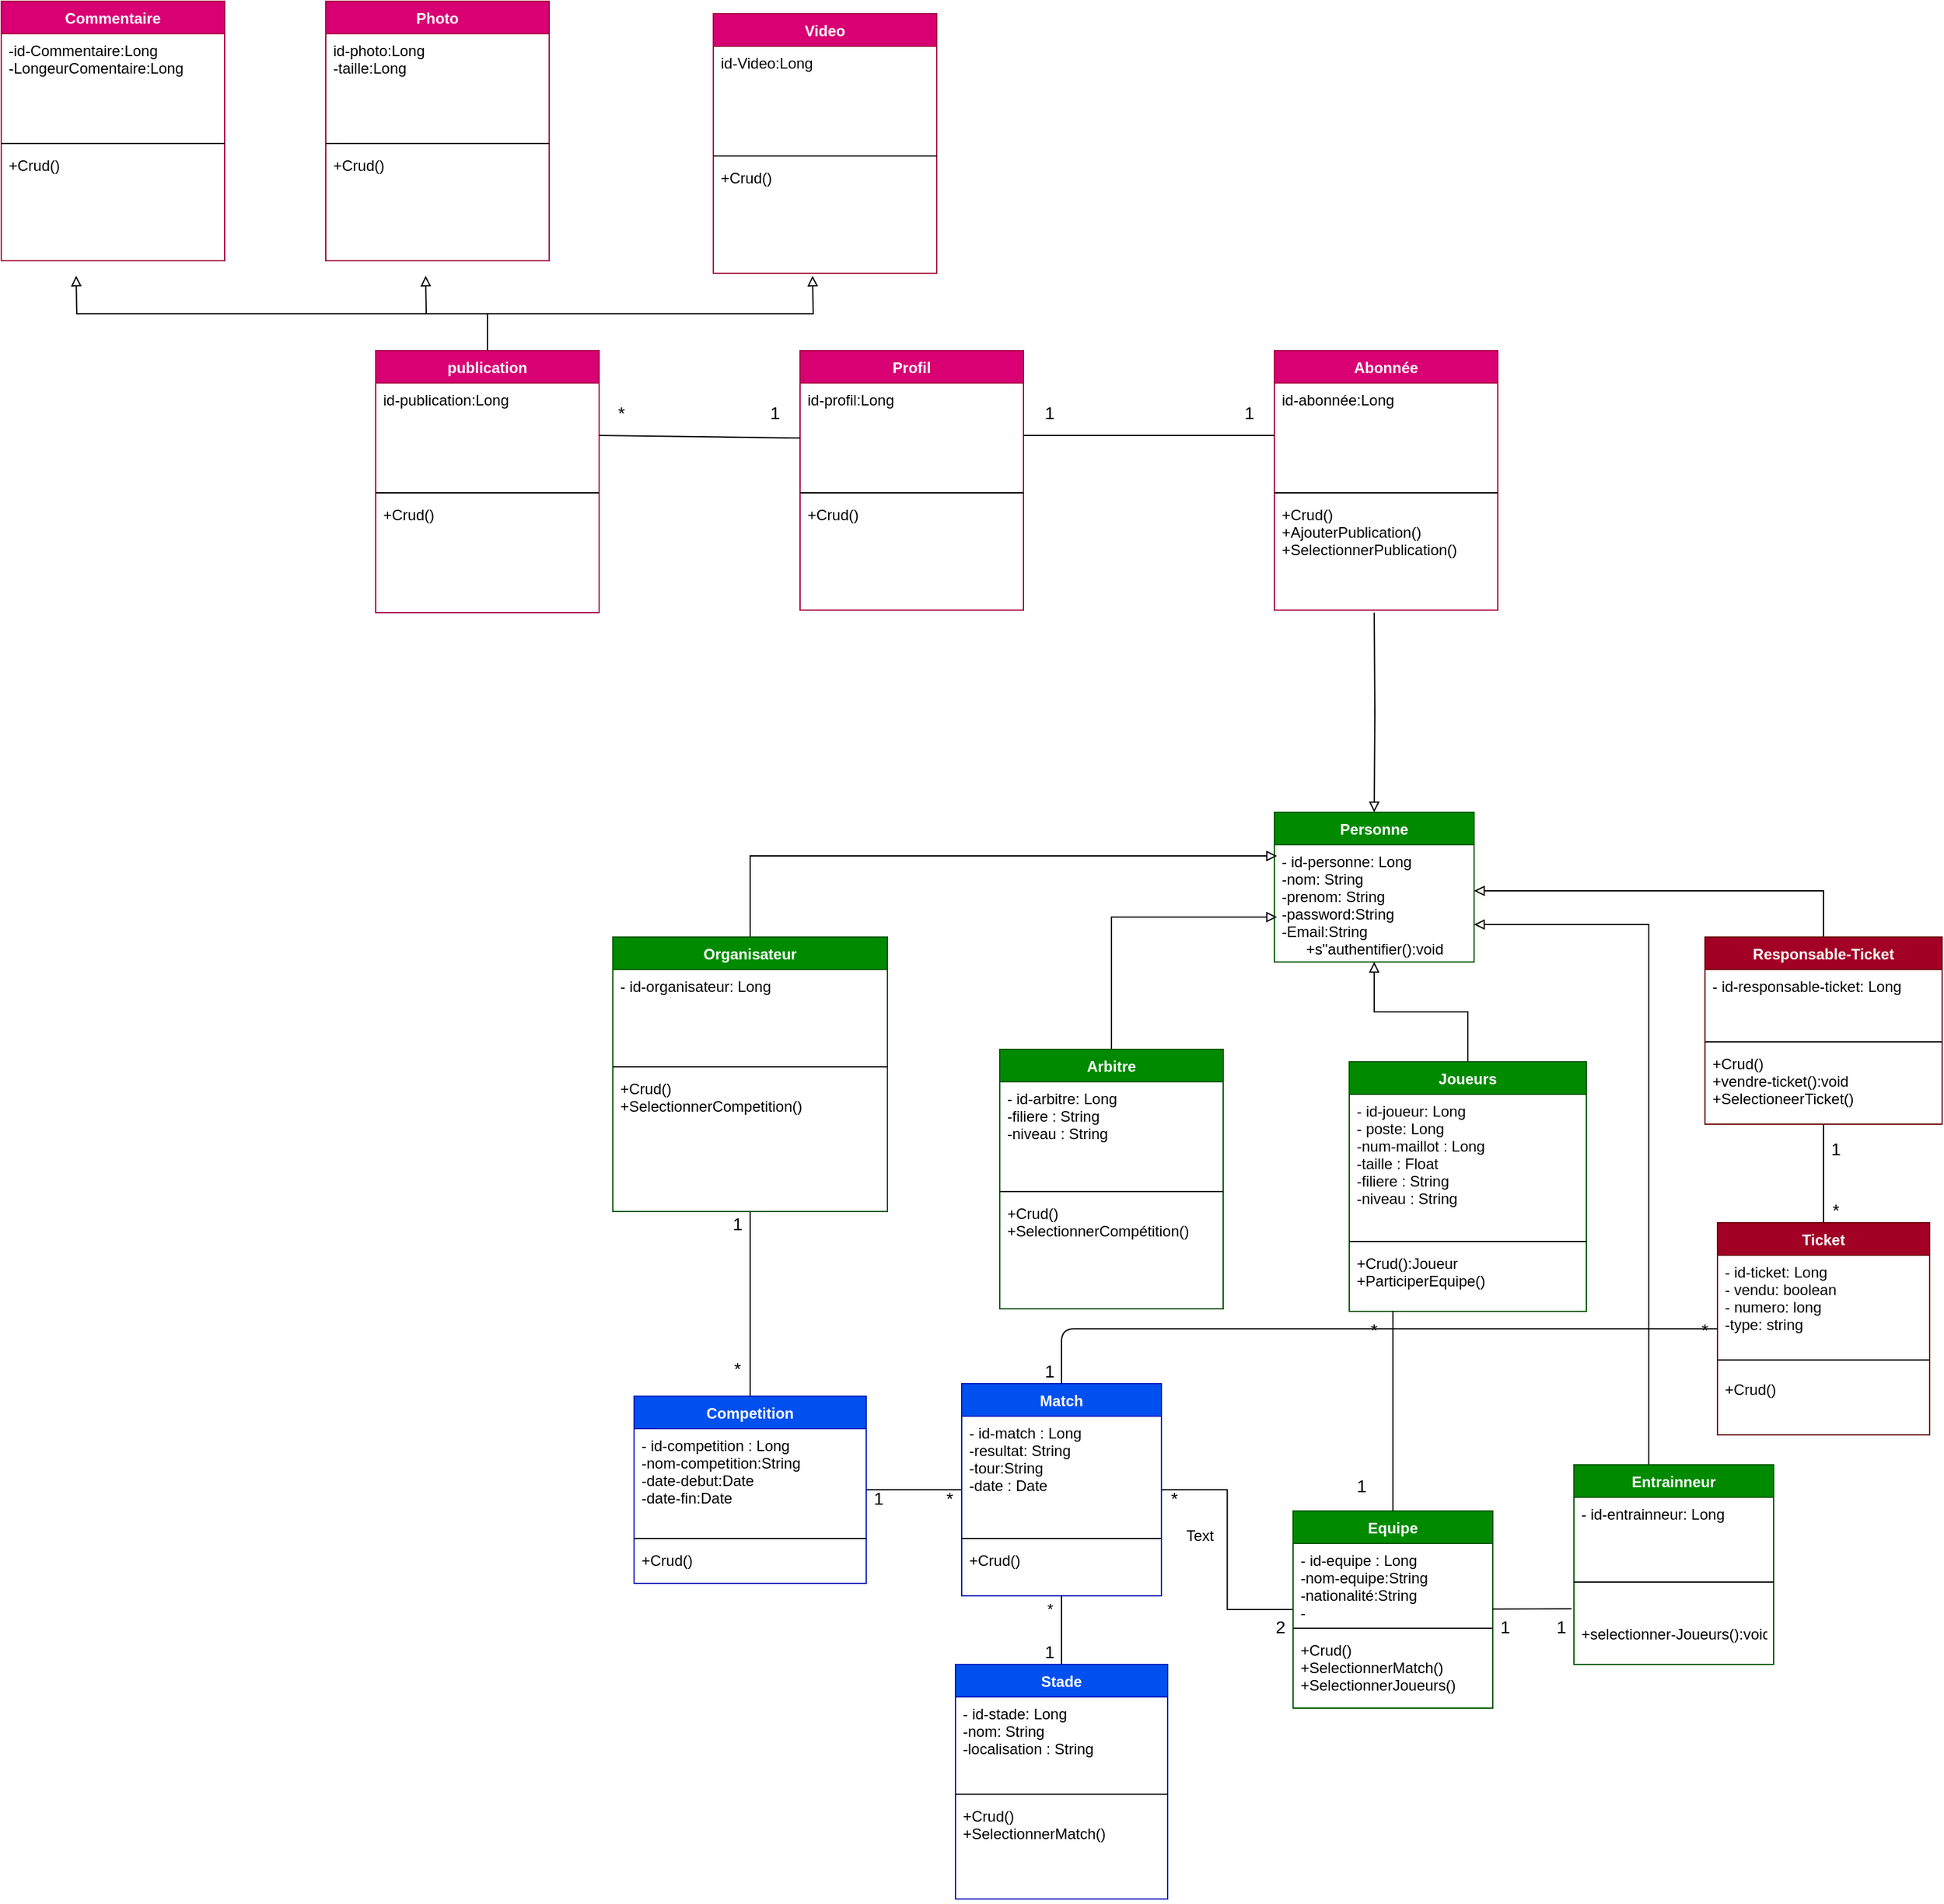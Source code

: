 <mxfile version="14.7.7" type="device" pages="2"><diagram id="0R8oDbsR7RouIfkPIy6a" name="Page-1"><mxGraphModel dx="1708" dy="377" grid="1" gridSize="10" guides="1" tooltips="1" connect="1" arrows="1" fold="1" page="1" pageScale="1" pageWidth="827" pageHeight="1169" math="0" shadow="0"><root><mxCell id="0"/><mxCell id="1" parent="0"/><mxCell id="LgcSJFFWwLuW4FMPAhSL-1" value="Personne" style="swimlane;fontStyle=1;align=center;verticalAlign=top;childLayout=stackLayout;horizontal=1;startSize=26;horizontalStack=0;resizeParent=1;resizeParentMax=0;resizeLast=0;collapsible=1;marginBottom=0;fillColor=#008a00;strokeColor=#005700;fontColor=#ffffff;" parent="1" vertex="1"><mxGeometry x="960" y="650" width="160" height="120" as="geometry"/></mxCell><mxCell id="LgcSJFFWwLuW4FMPAhSL-2" value="- id-personne: Long&#10;-nom: String&#10;-prenom: String&#10;-password:String&#10;-Email:String" style="text;strokeColor=none;fillColor=none;align=left;verticalAlign=top;spacingLeft=4;spacingRight=4;overflow=hidden;rotatable=0;points=[[0,0.5],[1,0.5]];portConstraint=eastwest;" parent="LgcSJFFWwLuW4FMPAhSL-1" vertex="1"><mxGeometry y="26" width="160" height="74" as="geometry"/></mxCell><mxCell id="LgcSJFFWwLuW4FMPAhSL-3" value="+s&quot;authentifier():void" style="text;html=1;align=center;verticalAlign=middle;resizable=0;points=[];autosize=1;" parent="LgcSJFFWwLuW4FMPAhSL-1" vertex="1"><mxGeometry y="100" width="160" height="20" as="geometry"/></mxCell><mxCell id="LgcSJFFWwLuW4FMPAhSL-47" style="edgeStyle=orthogonalEdgeStyle;rounded=0;orthogonalLoop=1;jettySize=auto;html=1;exitX=0.5;exitY=0;exitDx=0;exitDy=0;endArrow=block;endFill=0;" parent="1" source="LgcSJFFWwLuW4FMPAhSL-5" target="LgcSJFFWwLuW4FMPAhSL-1" edge="1"><mxGeometry relative="1" as="geometry"/></mxCell><mxCell id="LgcSJFFWwLuW4FMPAhSL-5" value="Joueurs" style="swimlane;fontStyle=1;align=center;verticalAlign=top;childLayout=stackLayout;horizontal=1;startSize=26;horizontalStack=0;resizeParent=1;resizeParentMax=0;resizeLast=0;collapsible=1;marginBottom=0;fillColor=#008a00;strokeColor=#005700;fontColor=#ffffff;" parent="1" vertex="1"><mxGeometry x="1020" y="850" width="190" height="200" as="geometry"/></mxCell><mxCell id="LgcSJFFWwLuW4FMPAhSL-6" value="- id-joueur: Long&#10;- poste: Long&#10;-num-maillot : Long&#10;-taille : Float&#10;-filiere : String&#10;-niveau : String" style="text;strokeColor=none;fillColor=none;align=left;verticalAlign=top;spacingLeft=4;spacingRight=4;overflow=hidden;rotatable=0;points=[[0,0.5],[1,0.5]];portConstraint=eastwest;" parent="LgcSJFFWwLuW4FMPAhSL-5" vertex="1"><mxGeometry y="26" width="190" height="114" as="geometry"/></mxCell><mxCell id="LgcSJFFWwLuW4FMPAhSL-7" value="" style="line;strokeWidth=1;fillColor=none;align=left;verticalAlign=middle;spacingTop=-1;spacingLeft=3;spacingRight=3;rotatable=0;labelPosition=right;points=[];portConstraint=eastwest;" parent="LgcSJFFWwLuW4FMPAhSL-5" vertex="1"><mxGeometry y="140" width="190" height="8" as="geometry"/></mxCell><mxCell id="LgcSJFFWwLuW4FMPAhSL-8" value="+Crud():Joueur&#10;+ParticiperEquipe()" style="text;strokeColor=none;fillColor=none;align=left;verticalAlign=top;spacingLeft=4;spacingRight=4;overflow=hidden;rotatable=0;points=[[0,0.5],[1,0.5]];portConstraint=eastwest;" parent="LgcSJFFWwLuW4FMPAhSL-5" vertex="1"><mxGeometry y="148" width="190" height="52" as="geometry"/></mxCell><mxCell id="LgcSJFFWwLuW4FMPAhSL-55" style="edgeStyle=orthogonalEdgeStyle;rounded=0;orthogonalLoop=1;jettySize=auto;html=1;endArrow=none;endFill=0;" parent="1" source="LgcSJFFWwLuW4FMPAhSL-9" target="LgcSJFFWwLuW4FMPAhSL-13" edge="1"><mxGeometry relative="1" as="geometry"/></mxCell><mxCell id="LgcSJFFWwLuW4FMPAhSL-9" value="Equipe" style="swimlane;fontStyle=1;align=center;verticalAlign=top;childLayout=stackLayout;horizontal=1;startSize=26;horizontalStack=0;resizeParent=1;resizeParentMax=0;resizeLast=0;collapsible=1;marginBottom=0;fillColor=#008a00;strokeColor=#005700;fontColor=#ffffff;" parent="1" vertex="1"><mxGeometry x="975" y="1210" width="160" height="158" as="geometry"/></mxCell><mxCell id="LgcSJFFWwLuW4FMPAhSL-10" value="- id-equipe : Long&#10;-nom-equipe:String&#10;-nationalité:String&#10;-" style="text;strokeColor=none;fillColor=none;align=left;verticalAlign=top;spacingLeft=4;spacingRight=4;overflow=hidden;rotatable=0;points=[[0,0.5],[1,0.5]];portConstraint=eastwest;" parent="LgcSJFFWwLuW4FMPAhSL-9" vertex="1"><mxGeometry y="26" width="160" height="64" as="geometry"/></mxCell><mxCell id="LgcSJFFWwLuW4FMPAhSL-11" value="" style="line;strokeWidth=1;fillColor=none;align=left;verticalAlign=middle;spacingTop=-1;spacingLeft=3;spacingRight=3;rotatable=0;labelPosition=right;points=[];portConstraint=eastwest;" parent="LgcSJFFWwLuW4FMPAhSL-9" vertex="1"><mxGeometry y="90" width="160" height="8" as="geometry"/></mxCell><mxCell id="LgcSJFFWwLuW4FMPAhSL-12" value="+Crud()&#10;+SelectionnerMatch()&#10;+SelectionnerJoueurs()" style="text;strokeColor=none;fillColor=none;align=left;verticalAlign=top;spacingLeft=4;spacingRight=4;overflow=hidden;rotatable=0;points=[[0,0.5],[1,0.5]];portConstraint=eastwest;" parent="LgcSJFFWwLuW4FMPAhSL-9" vertex="1"><mxGeometry y="98" width="160" height="60" as="geometry"/></mxCell><mxCell id="LgcSJFFWwLuW4FMPAhSL-60" style="edgeStyle=none;rounded=0;orthogonalLoop=1;jettySize=auto;html=1;endArrow=none;endFill=0;" parent="1" source="LgcSJFFWwLuW4FMPAhSL-13" target="LgcSJFFWwLuW4FMPAhSL-17" edge="1"><mxGeometry relative="1" as="geometry"/></mxCell><mxCell id="LgcSJFFWwLuW4FMPAhSL-13" value="Match" style="swimlane;fontStyle=1;align=center;verticalAlign=top;childLayout=stackLayout;horizontal=1;startSize=26;horizontalStack=0;resizeParent=1;resizeParentMax=0;resizeLast=0;collapsible=1;marginBottom=0;fillColor=#0050ef;strokeColor=#001DBC;fontColor=#ffffff;" parent="1" vertex="1"><mxGeometry x="709.5" y="1108" width="160" height="170" as="geometry"/></mxCell><mxCell id="LgcSJFFWwLuW4FMPAhSL-14" value="- id-match : Long&#10;-resultat: String&#10;-tour:String&#10;-date : Date&#10;" style="text;strokeColor=none;fillColor=none;align=left;verticalAlign=top;spacingLeft=4;spacingRight=4;overflow=hidden;rotatable=0;points=[[0,0.5],[1,0.5]];portConstraint=eastwest;" parent="LgcSJFFWwLuW4FMPAhSL-13" vertex="1"><mxGeometry y="26" width="160" height="94" as="geometry"/></mxCell><mxCell id="LgcSJFFWwLuW4FMPAhSL-15" value="" style="line;strokeWidth=1;fillColor=none;align=left;verticalAlign=middle;spacingTop=-1;spacingLeft=3;spacingRight=3;rotatable=0;labelPosition=right;points=[];portConstraint=eastwest;" parent="LgcSJFFWwLuW4FMPAhSL-13" vertex="1"><mxGeometry y="120" width="160" height="8" as="geometry"/></mxCell><mxCell id="LgcSJFFWwLuW4FMPAhSL-16" value="+Crud()" style="text;strokeColor=none;fillColor=none;align=left;verticalAlign=top;spacingLeft=4;spacingRight=4;overflow=hidden;rotatable=0;points=[[0,0.5],[1,0.5]];portConstraint=eastwest;" parent="LgcSJFFWwLuW4FMPAhSL-13" vertex="1"><mxGeometry y="128" width="160" height="42" as="geometry"/></mxCell><mxCell id="LgcSJFFWwLuW4FMPAhSL-59" style="edgeStyle=none;rounded=0;orthogonalLoop=1;jettySize=auto;html=1;endArrow=none;endFill=0;" parent="1" source="LgcSJFFWwLuW4FMPAhSL-17" target="LgcSJFFWwLuW4FMPAhSL-25" edge="1"><mxGeometry relative="1" as="geometry"/></mxCell><mxCell id="LgcSJFFWwLuW4FMPAhSL-17" value="Competition" style="swimlane;fontStyle=1;align=center;verticalAlign=top;childLayout=stackLayout;horizontal=1;startSize=26;horizontalStack=0;resizeParent=1;resizeParentMax=0;resizeLast=0;collapsible=1;marginBottom=0;fillColor=#0050ef;strokeColor=#001DBC;fontColor=#ffffff;" parent="1" vertex="1"><mxGeometry x="447" y="1118" width="186" height="150" as="geometry"/></mxCell><mxCell id="LgcSJFFWwLuW4FMPAhSL-18" value="- id-competition : Long&#10;-nom-competition:String&#10;-date-debut:Date&#10;-date-fin:Date" style="text;strokeColor=none;fillColor=none;align=left;verticalAlign=top;spacingLeft=4;spacingRight=4;overflow=hidden;rotatable=0;points=[[0,0.5],[1,0.5]];portConstraint=eastwest;" parent="LgcSJFFWwLuW4FMPAhSL-17" vertex="1"><mxGeometry y="26" width="186" height="84" as="geometry"/></mxCell><mxCell id="LgcSJFFWwLuW4FMPAhSL-19" value="" style="line;strokeWidth=1;fillColor=none;align=left;verticalAlign=middle;spacingTop=-1;spacingLeft=3;spacingRight=3;rotatable=0;labelPosition=right;points=[];portConstraint=eastwest;" parent="LgcSJFFWwLuW4FMPAhSL-17" vertex="1"><mxGeometry y="110" width="186" height="8" as="geometry"/></mxCell><mxCell id="LgcSJFFWwLuW4FMPAhSL-20" value="+Crud()" style="text;strokeColor=none;fillColor=none;align=left;verticalAlign=top;spacingLeft=4;spacingRight=4;overflow=hidden;rotatable=0;points=[[0,0.5],[1,0.5]];portConstraint=eastwest;" parent="LgcSJFFWwLuW4FMPAhSL-17" vertex="1"><mxGeometry y="118" width="186" height="32" as="geometry"/></mxCell><mxCell id="LgcSJFFWwLuW4FMPAhSL-57" style="edgeStyle=orthogonalEdgeStyle;rounded=0;orthogonalLoop=1;jettySize=auto;html=1;endArrow=block;endFill=0;" parent="1" source="LgcSJFFWwLuW4FMPAhSL-21" target="LgcSJFFWwLuW4FMPAhSL-1" edge="1"><mxGeometry relative="1" as="geometry"><Array as="points"><mxPoint x="1260" y="740"/></Array></mxGeometry></mxCell><mxCell id="LgcSJFFWwLuW4FMPAhSL-58" style="rounded=0;orthogonalLoop=1;jettySize=auto;html=1;endArrow=none;endFill=0;exitX=-0.012;exitY=0.143;exitDx=0;exitDy=0;exitPerimeter=0;" parent="1" source="LgcSJFFWwLuW4FMPAhSL-24" target="LgcSJFFWwLuW4FMPAhSL-9" edge="1"><mxGeometry relative="1" as="geometry"/></mxCell><mxCell id="LgcSJFFWwLuW4FMPAhSL-21" value="Entrainneur" style="swimlane;fontStyle=1;align=center;verticalAlign=top;childLayout=stackLayout;horizontal=1;startSize=26;horizontalStack=0;resizeParent=1;resizeParentMax=0;resizeLast=0;collapsible=1;marginBottom=0;fillColor=#008a00;strokeColor=#005700;fontColor=#ffffff;" parent="1" vertex="1"><mxGeometry x="1200" y="1173" width="160" height="160" as="geometry"/></mxCell><mxCell id="LgcSJFFWwLuW4FMPAhSL-22" value="- id-entrainneur: Long" style="text;align=left;verticalAlign=top;spacingLeft=4;spacingRight=4;overflow=hidden;rotatable=0;points=[[0,0.5],[1,0.5]];portConstraint=eastwest;" parent="LgcSJFFWwLuW4FMPAhSL-21" vertex="1"><mxGeometry y="26" width="160" height="54" as="geometry"/></mxCell><mxCell id="LgcSJFFWwLuW4FMPAhSL-23" value="" style="line;strokeWidth=1;fillColor=none;align=left;verticalAlign=middle;spacingTop=-1;spacingLeft=3;spacingRight=3;rotatable=0;labelPosition=right;points=[];portConstraint=eastwest;" parent="LgcSJFFWwLuW4FMPAhSL-21" vertex="1"><mxGeometry y="80" width="160" height="28" as="geometry"/></mxCell><mxCell id="LgcSJFFWwLuW4FMPAhSL-24" value="&#10;+selectionner-Joueurs():void&#10;" style="text;strokeColor=none;fillColor=none;align=left;verticalAlign=top;spacingLeft=4;spacingRight=4;overflow=hidden;rotatable=0;points=[[0,0.5],[1,0.5]];portConstraint=eastwest;" parent="LgcSJFFWwLuW4FMPAhSL-21" vertex="1"><mxGeometry y="108" width="160" height="52" as="geometry"/></mxCell><mxCell id="LgcSJFFWwLuW4FMPAhSL-51" style="edgeStyle=orthogonalEdgeStyle;rounded=0;orthogonalLoop=1;jettySize=auto;html=1;entryX=0.013;entryY=0.122;entryDx=0;entryDy=0;entryPerimeter=0;endArrow=block;endFill=0;" parent="1" source="LgcSJFFWwLuW4FMPAhSL-25" target="LgcSJFFWwLuW4FMPAhSL-2" edge="1"><mxGeometry relative="1" as="geometry"><Array as="points"><mxPoint x="540" y="685"/></Array></mxGeometry></mxCell><mxCell id="LgcSJFFWwLuW4FMPAhSL-25" value="Organisateur" style="swimlane;fontStyle=1;align=center;verticalAlign=top;childLayout=stackLayout;horizontal=1;startSize=26;horizontalStack=0;resizeParent=1;resizeParentMax=0;resizeLast=0;collapsible=1;marginBottom=0;fillColor=#008a00;strokeColor=#005700;fontColor=#ffffff;" parent="1" vertex="1"><mxGeometry x="430" y="750" width="220" height="220" as="geometry"/></mxCell><mxCell id="LgcSJFFWwLuW4FMPAhSL-26" value="- id-organisateur: Long&#10;" style="text;strokeColor=none;fillColor=none;align=left;verticalAlign=top;spacingLeft=4;spacingRight=4;overflow=hidden;rotatable=0;points=[[0,0.5],[1,0.5]];portConstraint=eastwest;" parent="LgcSJFFWwLuW4FMPAhSL-25" vertex="1"><mxGeometry y="26" width="220" height="74" as="geometry"/></mxCell><mxCell id="LgcSJFFWwLuW4FMPAhSL-27" value="" style="line;strokeWidth=1;fillColor=none;align=left;verticalAlign=middle;spacingTop=-1;spacingLeft=3;spacingRight=3;rotatable=0;labelPosition=right;points=[];portConstraint=eastwest;" parent="LgcSJFFWwLuW4FMPAhSL-25" vertex="1"><mxGeometry y="100" width="220" height="8" as="geometry"/></mxCell><mxCell id="LgcSJFFWwLuW4FMPAhSL-28" value="+Crud()&#10;+SelectionnerCompetition()" style="text;strokeColor=none;fillColor=none;align=left;verticalAlign=top;spacingLeft=4;spacingRight=4;overflow=hidden;rotatable=0;points=[[0,0.5],[1,0.5]];portConstraint=eastwest;" parent="LgcSJFFWwLuW4FMPAhSL-25" vertex="1"><mxGeometry y="108" width="220" height="112" as="geometry"/></mxCell><mxCell id="LgcSJFFWwLuW4FMPAhSL-50" style="edgeStyle=orthogonalEdgeStyle;rounded=0;orthogonalLoop=1;jettySize=auto;html=1;entryX=0.013;entryY=0.784;entryDx=0;entryDy=0;entryPerimeter=0;endArrow=block;endFill=0;" parent="1" source="LgcSJFFWwLuW4FMPAhSL-29" target="LgcSJFFWwLuW4FMPAhSL-2" edge="1"><mxGeometry relative="1" as="geometry"/></mxCell><mxCell id="LgcSJFFWwLuW4FMPAhSL-29" value="Arbitre" style="swimlane;fontStyle=1;align=center;verticalAlign=top;childLayout=stackLayout;horizontal=1;startSize=26;horizontalStack=0;resizeParent=1;resizeParentMax=0;resizeLast=0;collapsible=1;marginBottom=0;fillColor=#008a00;strokeColor=#005700;fontColor=#ffffff;" parent="1" vertex="1"><mxGeometry x="740" y="840" width="179" height="208" as="geometry"/></mxCell><mxCell id="LgcSJFFWwLuW4FMPAhSL-30" value="- id-arbitre: Long&#10;-filiere : String&#10;-niveau : String&#10;" style="text;strokeColor=none;fillColor=none;align=left;verticalAlign=top;spacingLeft=4;spacingRight=4;overflow=hidden;rotatable=0;points=[[0,0.5],[1,0.5]];portConstraint=eastwest;" parent="LgcSJFFWwLuW4FMPAhSL-29" vertex="1"><mxGeometry y="26" width="179" height="84" as="geometry"/></mxCell><mxCell id="LgcSJFFWwLuW4FMPAhSL-31" value="" style="line;strokeWidth=1;fillColor=none;align=left;verticalAlign=middle;spacingTop=-1;spacingLeft=3;spacingRight=3;rotatable=0;labelPosition=right;points=[];portConstraint=eastwest;" parent="LgcSJFFWwLuW4FMPAhSL-29" vertex="1"><mxGeometry y="110" width="179" height="8" as="geometry"/></mxCell><mxCell id="LgcSJFFWwLuW4FMPAhSL-32" value="+Crud()&#10;+SelectionnerCompétition()" style="text;strokeColor=none;fillColor=none;align=left;verticalAlign=top;spacingLeft=4;spacingRight=4;overflow=hidden;rotatable=0;points=[[0,0.5],[1,0.5]];portConstraint=eastwest;" parent="LgcSJFFWwLuW4FMPAhSL-29" vertex="1"><mxGeometry y="118" width="179" height="90" as="geometry"/></mxCell><mxCell id="LgcSJFFWwLuW4FMPAhSL-56" style="edgeStyle=orthogonalEdgeStyle;rounded=0;orthogonalLoop=1;jettySize=auto;html=1;endArrow=none;endFill=0;" parent="1" source="LgcSJFFWwLuW4FMPAhSL-33" target="LgcSJFFWwLuW4FMPAhSL-13" edge="1"><mxGeometry relative="1" as="geometry"/></mxCell><mxCell id="LgcSJFFWwLuW4FMPAhSL-33" value="Stade" style="swimlane;fontStyle=1;align=center;verticalAlign=top;childLayout=stackLayout;horizontal=1;startSize=26;horizontalStack=0;resizeParent=1;resizeParentMax=0;resizeLast=0;collapsible=1;marginBottom=0;fillColor=#0050ef;strokeColor=#001DBC;fontColor=#ffffff;" parent="1" vertex="1"><mxGeometry x="704.5" y="1333" width="170" height="188" as="geometry"/></mxCell><mxCell id="LgcSJFFWwLuW4FMPAhSL-34" value="- id-stade: Long&#10;-nom: String&#10;-localisation : String&#10;" style="text;strokeColor=none;fillColor=none;align=left;verticalAlign=top;spacingLeft=4;spacingRight=4;overflow=hidden;rotatable=0;points=[[0,0.5],[1,0.5]];portConstraint=eastwest;" parent="LgcSJFFWwLuW4FMPAhSL-33" vertex="1"><mxGeometry y="26" width="170" height="74" as="geometry"/></mxCell><mxCell id="LgcSJFFWwLuW4FMPAhSL-35" value="" style="line;strokeWidth=1;fillColor=none;align=left;verticalAlign=middle;spacingTop=-1;spacingLeft=3;spacingRight=3;rotatable=0;labelPosition=right;points=[];portConstraint=eastwest;" parent="LgcSJFFWwLuW4FMPAhSL-33" vertex="1"><mxGeometry y="100" width="170" height="8" as="geometry"/></mxCell><mxCell id="LgcSJFFWwLuW4FMPAhSL-36" value="+Crud()&#10;+SelectionnerMatch()" style="text;strokeColor=none;fillColor=none;align=left;verticalAlign=top;spacingLeft=4;spacingRight=4;overflow=hidden;rotatable=0;points=[[0,0.5],[1,0.5]];portConstraint=eastwest;" parent="LgcSJFFWwLuW4FMPAhSL-33" vertex="1"><mxGeometry y="108" width="170" height="80" as="geometry"/></mxCell><mxCell id="LgcSJFFWwLuW4FMPAhSL-49" style="edgeStyle=orthogonalEdgeStyle;rounded=0;orthogonalLoop=1;jettySize=auto;html=1;endArrow=block;endFill=0;entryX=1;entryY=0.5;entryDx=0;entryDy=0;" parent="1" source="LgcSJFFWwLuW4FMPAhSL-37" target="LgcSJFFWwLuW4FMPAhSL-2" edge="1"><mxGeometry relative="1" as="geometry"><mxPoint x="1260" y="710" as="targetPoint"/><Array as="points"><mxPoint x="1400" y="713"/></Array></mxGeometry></mxCell><mxCell id="LgcSJFFWwLuW4FMPAhSL-37" value="Responsable-Ticket" style="swimlane;fontStyle=1;align=center;verticalAlign=top;childLayout=stackLayout;horizontal=1;startSize=26;horizontalStack=0;resizeParent=1;resizeParentMax=0;resizeLast=0;collapsible=1;marginBottom=0;fillColor=#a20025;strokeColor=#6F0000;fontColor=#ffffff;" parent="1" vertex="1"><mxGeometry x="1305" y="750" width="190" height="150" as="geometry"/></mxCell><mxCell id="LgcSJFFWwLuW4FMPAhSL-38" value="- id-responsable-ticket: Long&#10;" style="text;strokeColor=none;fillColor=none;align=left;verticalAlign=top;spacingLeft=4;spacingRight=4;overflow=hidden;rotatable=0;points=[[0,0.5],[1,0.5]];portConstraint=eastwest;" parent="LgcSJFFWwLuW4FMPAhSL-37" vertex="1"><mxGeometry y="26" width="190" height="54" as="geometry"/></mxCell><mxCell id="LgcSJFFWwLuW4FMPAhSL-39" value="" style="line;strokeWidth=1;fillColor=none;align=left;verticalAlign=middle;spacingTop=-1;spacingLeft=3;spacingRight=3;rotatable=0;labelPosition=right;points=[];portConstraint=eastwest;" parent="LgcSJFFWwLuW4FMPAhSL-37" vertex="1"><mxGeometry y="80" width="190" height="8" as="geometry"/></mxCell><mxCell id="LgcSJFFWwLuW4FMPAhSL-40" value="+Crud()&#10;+vendre-ticket():void&#10;+SelectioneerTicket()" style="text;strokeColor=none;fillColor=none;align=left;verticalAlign=top;spacingLeft=4;spacingRight=4;overflow=hidden;rotatable=0;points=[[0,0.5],[1,0.5]];portConstraint=eastwest;" parent="LgcSJFFWwLuW4FMPAhSL-37" vertex="1"><mxGeometry y="88" width="190" height="62" as="geometry"/></mxCell><mxCell id="LgcSJFFWwLuW4FMPAhSL-41" value="Ticket" style="swimlane;fontStyle=1;align=center;verticalAlign=top;childLayout=stackLayout;horizontal=1;startSize=26;horizontalStack=0;resizeParent=1;resizeParentMax=0;resizeLast=0;collapsible=1;marginBottom=0;fillColor=#a20025;strokeColor=#6F0000;fontColor=#ffffff;" parent="1" vertex="1"><mxGeometry x="1315" y="979" width="170" height="170" as="geometry"/></mxCell><mxCell id="LgcSJFFWwLuW4FMPAhSL-42" value="- id-ticket: Long&#10;- vendu: boolean&#10;- numero: long&#10;-type: string&#10;" style="text;strokeColor=none;fillColor=none;align=left;verticalAlign=top;spacingLeft=4;spacingRight=4;overflow=hidden;rotatable=0;points=[[0,0.5],[1,0.5]];portConstraint=eastwest;" parent="LgcSJFFWwLuW4FMPAhSL-41" vertex="1"><mxGeometry y="26" width="170" height="74" as="geometry"/></mxCell><mxCell id="LgcSJFFWwLuW4FMPAhSL-43" value="" style="line;strokeWidth=1;fillColor=none;align=left;verticalAlign=middle;spacingTop=-1;spacingLeft=3;spacingRight=3;rotatable=0;labelPosition=right;points=[];portConstraint=eastwest;" parent="LgcSJFFWwLuW4FMPAhSL-41" vertex="1"><mxGeometry y="100" width="170" height="20" as="geometry"/></mxCell><mxCell id="LgcSJFFWwLuW4FMPAhSL-44" value="+Crud()" style="text;strokeColor=none;fillColor=none;align=left;verticalAlign=top;spacingLeft=4;spacingRight=4;overflow=hidden;rotatable=0;points=[[0,0.5],[1,0.5]];portConstraint=eastwest;" parent="LgcSJFFWwLuW4FMPAhSL-41" vertex="1"><mxGeometry y="120" width="170" height="50" as="geometry"/></mxCell><mxCell id="LgcSJFFWwLuW4FMPAhSL-53" value="" style="endArrow=none;html=1;entryX=0.5;entryY=0;entryDx=0;entryDy=0;" parent="1" source="LgcSJFFWwLuW4FMPAhSL-37" target="LgcSJFFWwLuW4FMPAhSL-41" edge="1"><mxGeometry width="50" height="50" relative="1" as="geometry"><mxPoint x="1080" y="1020" as="sourcePoint"/><mxPoint x="1130" y="970" as="targetPoint"/><Array as="points"/></mxGeometry></mxCell><mxCell id="LgcSJFFWwLuW4FMPAhSL-54" value="" style="endArrow=none;html=1;exitX=0.5;exitY=0;exitDx=0;exitDy=0;edgeStyle=orthogonalEdgeStyle;" parent="1" source="LgcSJFFWwLuW4FMPAhSL-13" target="LgcSJFFWwLuW4FMPAhSL-41" edge="1"><mxGeometry width="50" height="50" relative="1" as="geometry"><mxPoint x="1080" y="1120" as="sourcePoint"/><mxPoint x="1130" y="1070" as="targetPoint"/></mxGeometry></mxCell><mxCell id="IPeAZgbq9zsPbRp3G20H-5" style="edgeStyle=orthogonalEdgeStyle;rounded=0;orthogonalLoop=1;jettySize=auto;html=1;exitX=1;exitY=0.5;exitDx=0;exitDy=0;" parent="1" source="LgcSJFFWwLuW4FMPAhSL-61" edge="1"><mxGeometry relative="1" as="geometry"><mxPoint x="1420" y="920" as="targetPoint"/></mxGeometry></mxCell><mxCell id="LgcSJFFWwLuW4FMPAhSL-61" value="&lt;font style=&quot;font-size: 14px&quot;&gt;1&lt;/font&gt;" style="text;html=1;strokeColor=none;fillColor=none;align=center;verticalAlign=middle;whiteSpace=wrap;rounded=0;" parent="1" vertex="1"><mxGeometry x="1400" y="910" width="20" height="20" as="geometry"/></mxCell><mxCell id="LgcSJFFWwLuW4FMPAhSL-63" value="&lt;font style=&quot;font-size: 14px&quot;&gt;*&lt;/font&gt;" style="text;html=1;strokeColor=none;fillColor=none;align=center;verticalAlign=middle;whiteSpace=wrap;rounded=0;" parent="1" vertex="1"><mxGeometry x="1400" y="959" width="20" height="20" as="geometry"/></mxCell><mxCell id="LgcSJFFWwLuW4FMPAhSL-64" value="&lt;font style=&quot;font-size: 14px&quot;&gt;*&lt;/font&gt;" style="text;html=1;strokeColor=none;fillColor=none;align=center;verticalAlign=middle;whiteSpace=wrap;rounded=0;" parent="1" vertex="1"><mxGeometry x="1295" y="1055" width="20" height="20" as="geometry"/></mxCell><mxCell id="LgcSJFFWwLuW4FMPAhSL-65" value="&lt;font style=&quot;font-size: 14px&quot;&gt;1&lt;/font&gt;" style="text;html=1;strokeColor=none;fillColor=none;align=center;verticalAlign=middle;whiteSpace=wrap;rounded=0;" parent="1" vertex="1"><mxGeometry x="770" y="1088" width="20" height="20" as="geometry"/></mxCell><mxCell id="LgcSJFFWwLuW4FMPAhSL-66" value="&lt;font style=&quot;font-size: 14px&quot;&gt;1&lt;/font&gt;" style="text;html=1;strokeColor=none;fillColor=none;align=center;verticalAlign=middle;whiteSpace=wrap;rounded=0;" parent="1" vertex="1"><mxGeometry x="1135" y="1293" width="20" height="20" as="geometry"/></mxCell><mxCell id="LgcSJFFWwLuW4FMPAhSL-67" value="&lt;font style=&quot;font-size: 14px&quot;&gt;1&lt;/font&gt;" style="text;html=1;strokeColor=none;fillColor=none;align=center;verticalAlign=middle;whiteSpace=wrap;rounded=0;" parent="1" vertex="1"><mxGeometry x="1180" y="1293" width="20" height="20" as="geometry"/></mxCell><mxCell id="LgcSJFFWwLuW4FMPAhSL-68" value="&lt;font style=&quot;font-size: 14px&quot;&gt;2&lt;/font&gt;" style="text;html=1;strokeColor=none;fillColor=none;align=center;verticalAlign=middle;whiteSpace=wrap;rounded=0;" parent="1" vertex="1"><mxGeometry x="955" y="1293" width="20" height="20" as="geometry"/></mxCell><mxCell id="LgcSJFFWwLuW4FMPAhSL-69" value="&lt;font style=&quot;font-size: 14px&quot;&gt;*&lt;/font&gt;" style="text;html=1;strokeColor=none;fillColor=none;align=center;verticalAlign=middle;whiteSpace=wrap;rounded=0;" parent="1" vertex="1"><mxGeometry x="869.5" y="1190" width="20" height="20" as="geometry"/></mxCell><mxCell id="LgcSJFFWwLuW4FMPAhSL-70" value="&lt;font style=&quot;font-size: 14px&quot;&gt;1&lt;/font&gt;" style="text;html=1;strokeColor=none;fillColor=none;align=center;verticalAlign=middle;whiteSpace=wrap;rounded=0;" parent="1" vertex="1"><mxGeometry x="770" y="1313" width="20" height="20" as="geometry"/></mxCell><mxCell id="LgcSJFFWwLuW4FMPAhSL-72" value="&lt;font style=&quot;font-size: 14px&quot;&gt;*&lt;/font&gt;" style="text;html=1;strokeColor=none;fillColor=none;align=center;verticalAlign=middle;whiteSpace=wrap;rounded=0;" parent="1" vertex="1"><mxGeometry x="689.5" y="1190" width="20" height="20" as="geometry"/></mxCell><mxCell id="LgcSJFFWwLuW4FMPAhSL-73" value="&lt;font style=&quot;font-size: 14px&quot;&gt;1&lt;/font&gt;" style="text;html=1;strokeColor=none;fillColor=none;align=center;verticalAlign=middle;whiteSpace=wrap;rounded=0;" parent="1" vertex="1"><mxGeometry x="633" y="1190" width="20" height="20" as="geometry"/></mxCell><mxCell id="LgcSJFFWwLuW4FMPAhSL-74" value="&lt;font style=&quot;font-size: 14px&quot;&gt;1&lt;/font&gt;" style="text;html=1;strokeColor=none;fillColor=none;align=center;verticalAlign=middle;whiteSpace=wrap;rounded=0;" parent="1" vertex="1"><mxGeometry x="520" y="970" width="20" height="20" as="geometry"/></mxCell><mxCell id="LgcSJFFWwLuW4FMPAhSL-75" value="&lt;font style=&quot;font-size: 14px&quot;&gt;*&lt;/font&gt;" style="text;html=1;strokeColor=none;fillColor=none;align=center;verticalAlign=middle;whiteSpace=wrap;rounded=0;" parent="1" vertex="1"><mxGeometry x="520" y="1086" width="20" height="20" as="geometry"/></mxCell><mxCell id="IPeAZgbq9zsPbRp3G20H-6" value="" style="endArrow=none;html=1;edgeStyle=orthogonalEdgeStyle;" parent="1" source="LgcSJFFWwLuW4FMPAhSL-8" target="LgcSJFFWwLuW4FMPAhSL-9" edge="1"><mxGeometry width="50" height="50" relative="1" as="geometry"><mxPoint x="799.5" y="1118" as="sourcePoint"/><mxPoint x="1325" y="1084.067" as="targetPoint"/><Array as="points"><mxPoint x="1055" y="1060"/><mxPoint x="1055" y="1060"/></Array></mxGeometry></mxCell><mxCell id="IPeAZgbq9zsPbRp3G20H-7" value="&lt;font style=&quot;font-size: 14px&quot;&gt;1&lt;/font&gt;" style="text;html=1;strokeColor=none;fillColor=none;align=center;verticalAlign=middle;whiteSpace=wrap;rounded=0;" parent="1" vertex="1"><mxGeometry x="1020" y="1180" width="20" height="20" as="geometry"/></mxCell><mxCell id="IPeAZgbq9zsPbRp3G20H-8" value="&lt;font style=&quot;font-size: 14px&quot;&gt;*&lt;/font&gt;" style="text;html=1;strokeColor=none;fillColor=none;align=center;verticalAlign=middle;whiteSpace=wrap;rounded=0;" parent="1" vertex="1"><mxGeometry x="1030" y="1055" width="20" height="20" as="geometry"/></mxCell><mxCell id="a2q0BiWb9Gbwhu8K5qkm-1" value="Abonnée" style="swimlane;fontStyle=1;align=center;verticalAlign=top;childLayout=stackLayout;horizontal=1;startSize=26;horizontalStack=0;resizeParent=1;resizeParentMax=0;resizeLast=0;collapsible=1;marginBottom=0;fillColor=#d80073;strokeColor=#A50040;fontColor=#ffffff;" parent="1" vertex="1"><mxGeometry x="960" y="280" width="179" height="208" as="geometry"/></mxCell><mxCell id="a2q0BiWb9Gbwhu8K5qkm-2" value="id-abonnée:Long" style="text;strokeColor=none;fillColor=none;align=left;verticalAlign=top;spacingLeft=4;spacingRight=4;overflow=hidden;rotatable=0;points=[[0,0.5],[1,0.5]];portConstraint=eastwest;" parent="a2q0BiWb9Gbwhu8K5qkm-1" vertex="1"><mxGeometry y="26" width="179" height="84" as="geometry"/></mxCell><mxCell id="a2q0BiWb9Gbwhu8K5qkm-3" value="" style="line;strokeWidth=1;fillColor=none;align=left;verticalAlign=middle;spacingTop=-1;spacingLeft=3;spacingRight=3;rotatable=0;labelPosition=right;points=[];portConstraint=eastwest;" parent="a2q0BiWb9Gbwhu8K5qkm-1" vertex="1"><mxGeometry y="110" width="179" height="8" as="geometry"/></mxCell><mxCell id="a2q0BiWb9Gbwhu8K5qkm-4" value="+Crud()&#10;+AjouterPublication()&#10;+SelectionnerPublication()" style="text;strokeColor=none;fillColor=none;align=left;verticalAlign=top;spacingLeft=4;spacingRight=4;overflow=hidden;rotatable=0;points=[[0,0.5],[1,0.5]];portConstraint=eastwest;" parent="a2q0BiWb9Gbwhu8K5qkm-1" vertex="1"><mxGeometry y="118" width="179" height="90" as="geometry"/></mxCell><mxCell id="a2q0BiWb9Gbwhu8K5qkm-5" style="edgeStyle=orthogonalEdgeStyle;rounded=0;orthogonalLoop=1;jettySize=auto;html=1;endArrow=block;endFill=0;" parent="1" target="LgcSJFFWwLuW4FMPAhSL-1" edge="1"><mxGeometry relative="1" as="geometry"><mxPoint x="1040" y="490" as="sourcePoint"/><mxPoint x="972.08" y="744.016" as="targetPoint"/></mxGeometry></mxCell><mxCell id="a2q0BiWb9Gbwhu8K5qkm-6" value="Profil" style="swimlane;fontStyle=1;align=center;verticalAlign=top;childLayout=stackLayout;horizontal=1;startSize=26;horizontalStack=0;resizeParent=1;resizeParentMax=0;resizeLast=0;collapsible=1;marginBottom=0;fillColor=#d80073;strokeColor=#A50040;fontColor=#ffffff;" parent="1" vertex="1"><mxGeometry x="580" y="280" width="179" height="208" as="geometry"/></mxCell><mxCell id="a2q0BiWb9Gbwhu8K5qkm-7" value="id-profil:Long" style="text;strokeColor=none;fillColor=none;align=left;verticalAlign=top;spacingLeft=4;spacingRight=4;overflow=hidden;rotatable=0;points=[[0,0.5],[1,0.5]];portConstraint=eastwest;" parent="a2q0BiWb9Gbwhu8K5qkm-6" vertex="1"><mxGeometry y="26" width="179" height="84" as="geometry"/></mxCell><mxCell id="a2q0BiWb9Gbwhu8K5qkm-8" value="" style="line;strokeWidth=1;fillColor=none;align=left;verticalAlign=middle;spacingTop=-1;spacingLeft=3;spacingRight=3;rotatable=0;labelPosition=right;points=[];portConstraint=eastwest;" parent="a2q0BiWb9Gbwhu8K5qkm-6" vertex="1"><mxGeometry y="110" width="179" height="8" as="geometry"/></mxCell><mxCell id="a2q0BiWb9Gbwhu8K5qkm-9" value="+Crud()&#10;" style="text;strokeColor=none;fillColor=none;align=left;verticalAlign=top;spacingLeft=4;spacingRight=4;overflow=hidden;rotatable=0;points=[[0,0.5],[1,0.5]];portConstraint=eastwest;" parent="a2q0BiWb9Gbwhu8K5qkm-6" vertex="1"><mxGeometry y="118" width="179" height="90" as="geometry"/></mxCell><mxCell id="a2q0BiWb9Gbwhu8K5qkm-10" value="publication" style="swimlane;fontStyle=1;align=center;verticalAlign=top;childLayout=stackLayout;horizontal=1;startSize=26;horizontalStack=0;resizeParent=1;resizeParentMax=0;resizeLast=0;collapsible=1;marginBottom=0;fillColor=#d80073;strokeColor=#A50040;fontColor=#ffffff;" parent="1" vertex="1"><mxGeometry x="240" y="280" width="179" height="210" as="geometry"/></mxCell><mxCell id="a2q0BiWb9Gbwhu8K5qkm-11" value="id-publication:Long" style="text;strokeColor=none;fillColor=none;align=left;verticalAlign=top;spacingLeft=4;spacingRight=4;overflow=hidden;rotatable=0;points=[[0,0.5],[1,0.5]];portConstraint=eastwest;" parent="a2q0BiWb9Gbwhu8K5qkm-10" vertex="1"><mxGeometry y="26" width="179" height="84" as="geometry"/></mxCell><mxCell id="a2q0BiWb9Gbwhu8K5qkm-12" value="" style="line;strokeWidth=1;fillColor=none;align=left;verticalAlign=middle;spacingTop=-1;spacingLeft=3;spacingRight=3;rotatable=0;labelPosition=right;points=[];portConstraint=eastwest;" parent="a2q0BiWb9Gbwhu8K5qkm-10" vertex="1"><mxGeometry y="110" width="179" height="8" as="geometry"/></mxCell><mxCell id="a2q0BiWb9Gbwhu8K5qkm-13" value="+Crud()&#10;" style="text;strokeColor=none;fillColor=none;align=left;verticalAlign=top;spacingLeft=4;spacingRight=4;overflow=hidden;rotatable=0;points=[[0,0.5],[1,0.5]];portConstraint=eastwest;" parent="a2q0BiWb9Gbwhu8K5qkm-10" vertex="1"><mxGeometry y="118" width="179" height="92" as="geometry"/></mxCell><mxCell id="a2q0BiWb9Gbwhu8K5qkm-27" value="Video" style="swimlane;fontStyle=1;align=center;verticalAlign=top;childLayout=stackLayout;horizontal=1;startSize=26;horizontalStack=0;resizeParent=1;resizeParentMax=0;resizeLast=0;collapsible=1;marginBottom=0;fillColor=#d80073;strokeColor=#A50040;fontColor=#ffffff;" parent="1" vertex="1"><mxGeometry x="510.5" y="10" width="179" height="208" as="geometry"/></mxCell><mxCell id="a2q0BiWb9Gbwhu8K5qkm-28" value="id-Video:Long" style="text;strokeColor=none;fillColor=none;align=left;verticalAlign=top;spacingLeft=4;spacingRight=4;overflow=hidden;rotatable=0;points=[[0,0.5],[1,0.5]];portConstraint=eastwest;" parent="a2q0BiWb9Gbwhu8K5qkm-27" vertex="1"><mxGeometry y="26" width="179" height="84" as="geometry"/></mxCell><mxCell id="a2q0BiWb9Gbwhu8K5qkm-29" value="" style="line;strokeWidth=1;fillColor=none;align=left;verticalAlign=middle;spacingTop=-1;spacingLeft=3;spacingRight=3;rotatable=0;labelPosition=right;points=[];portConstraint=eastwest;" parent="a2q0BiWb9Gbwhu8K5qkm-27" vertex="1"><mxGeometry y="110" width="179" height="8" as="geometry"/></mxCell><mxCell id="a2q0BiWb9Gbwhu8K5qkm-30" value="+Crud()&#10;" style="text;strokeColor=none;fillColor=none;align=left;verticalAlign=top;spacingLeft=4;spacingRight=4;overflow=hidden;rotatable=0;points=[[0,0.5],[1,0.5]];portConstraint=eastwest;" parent="a2q0BiWb9Gbwhu8K5qkm-27" vertex="1"><mxGeometry y="118" width="179" height="90" as="geometry"/></mxCell><mxCell id="a2q0BiWb9Gbwhu8K5qkm-31" value="Photo" style="swimlane;fontStyle=1;align=center;verticalAlign=top;childLayout=stackLayout;horizontal=1;startSize=26;horizontalStack=0;resizeParent=1;resizeParentMax=0;resizeLast=0;collapsible=1;marginBottom=0;fillColor=#d80073;strokeColor=#A50040;fontColor=#ffffff;" parent="1" vertex="1"><mxGeometry x="200" width="179" height="208" as="geometry"/></mxCell><mxCell id="a2q0BiWb9Gbwhu8K5qkm-32" value="id-photo:Long&#10;-taille:Long" style="text;strokeColor=none;fillColor=none;align=left;verticalAlign=top;spacingLeft=4;spacingRight=4;overflow=hidden;rotatable=0;points=[[0,0.5],[1,0.5]];portConstraint=eastwest;" parent="a2q0BiWb9Gbwhu8K5qkm-31" vertex="1"><mxGeometry y="26" width="179" height="84" as="geometry"/></mxCell><mxCell id="a2q0BiWb9Gbwhu8K5qkm-33" value="" style="line;strokeWidth=1;fillColor=none;align=left;verticalAlign=middle;spacingTop=-1;spacingLeft=3;spacingRight=3;rotatable=0;labelPosition=right;points=[];portConstraint=eastwest;" parent="a2q0BiWb9Gbwhu8K5qkm-31" vertex="1"><mxGeometry y="110" width="179" height="8" as="geometry"/></mxCell><mxCell id="a2q0BiWb9Gbwhu8K5qkm-34" value="+Crud()&#10;" style="text;strokeColor=none;fillColor=none;align=left;verticalAlign=top;spacingLeft=4;spacingRight=4;overflow=hidden;rotatable=0;points=[[0,0.5],[1,0.5]];portConstraint=eastwest;" parent="a2q0BiWb9Gbwhu8K5qkm-31" vertex="1"><mxGeometry y="118" width="179" height="90" as="geometry"/></mxCell><mxCell id="a2q0BiWb9Gbwhu8K5qkm-35" value="Commentaire" style="swimlane;fontStyle=1;align=center;verticalAlign=top;childLayout=stackLayout;horizontal=1;startSize=26;horizontalStack=0;resizeParent=1;resizeParentMax=0;resizeLast=0;collapsible=1;marginBottom=0;fillColor=#d80073;strokeColor=#A50040;fontColor=#ffffff;" parent="1" vertex="1"><mxGeometry x="-60" width="179" height="208" as="geometry"/></mxCell><mxCell id="a2q0BiWb9Gbwhu8K5qkm-36" value="-id-Commentaire:Long&#10;-LongeurComentaire:Long" style="text;strokeColor=none;fillColor=none;align=left;verticalAlign=top;spacingLeft=4;spacingRight=4;overflow=hidden;rotatable=0;points=[[0,0.5],[1,0.5]];portConstraint=eastwest;" parent="a2q0BiWb9Gbwhu8K5qkm-35" vertex="1"><mxGeometry y="26" width="179" height="84" as="geometry"/></mxCell><mxCell id="a2q0BiWb9Gbwhu8K5qkm-37" value="" style="line;strokeWidth=1;fillColor=none;align=left;verticalAlign=middle;spacingTop=-1;spacingLeft=3;spacingRight=3;rotatable=0;labelPosition=right;points=[];portConstraint=eastwest;" parent="a2q0BiWb9Gbwhu8K5qkm-35" vertex="1"><mxGeometry y="110" width="179" height="8" as="geometry"/></mxCell><mxCell id="a2q0BiWb9Gbwhu8K5qkm-38" value="+Crud()&#10;" style="text;strokeColor=none;fillColor=none;align=left;verticalAlign=top;spacingLeft=4;spacingRight=4;overflow=hidden;rotatable=0;points=[[0,0.5],[1,0.5]];portConstraint=eastwest;" parent="a2q0BiWb9Gbwhu8K5qkm-35" vertex="1"><mxGeometry y="118" width="179" height="90" as="geometry"/></mxCell><mxCell id="a2q0BiWb9Gbwhu8K5qkm-39" style="edgeStyle=orthogonalEdgeStyle;rounded=0;orthogonalLoop=1;jettySize=auto;html=1;endArrow=block;endFill=0;exitX=0.5;exitY=0;exitDx=0;exitDy=0;" parent="1" source="a2q0BiWb9Gbwhu8K5qkm-10" edge="1"><mxGeometry relative="1" as="geometry"><mxPoint x="1050" y="500" as="sourcePoint"/><mxPoint x="590" y="220" as="targetPoint"/></mxGeometry></mxCell><mxCell id="a2q0BiWb9Gbwhu8K5qkm-41" style="edgeStyle=orthogonalEdgeStyle;rounded=0;orthogonalLoop=1;jettySize=auto;html=1;endArrow=block;endFill=0;exitX=0.5;exitY=0;exitDx=0;exitDy=0;" parent="1" source="a2q0BiWb9Gbwhu8K5qkm-10" edge="1"><mxGeometry relative="1" as="geometry"><mxPoint x="339.5" y="290" as="sourcePoint"/><mxPoint x="280" y="220" as="targetPoint"/></mxGeometry></mxCell><mxCell id="a2q0BiWb9Gbwhu8K5qkm-42" style="edgeStyle=orthogonalEdgeStyle;rounded=0;orthogonalLoop=1;jettySize=auto;html=1;endArrow=block;endFill=0;exitX=0.5;exitY=0;exitDx=0;exitDy=0;" parent="1" source="a2q0BiWb9Gbwhu8K5qkm-10" edge="1"><mxGeometry relative="1" as="geometry"><mxPoint x="339.5" y="290" as="sourcePoint"/><mxPoint y="220" as="targetPoint"/></mxGeometry></mxCell><mxCell id="a2q0BiWb9Gbwhu8K5qkm-43" style="rounded=0;orthogonalLoop=1;jettySize=auto;html=1;endArrow=none;endFill=0;exitX=0;exitY=0.5;exitDx=0;exitDy=0;" parent="1" source="a2q0BiWb9Gbwhu8K5qkm-2" edge="1"><mxGeometry relative="1" as="geometry"><mxPoint x="1208.08" y="1324.016" as="sourcePoint"/><mxPoint x="759" y="348" as="targetPoint"/><Array as="points"/></mxGeometry></mxCell><mxCell id="a2q0BiWb9Gbwhu8K5qkm-44" value="&lt;font style=&quot;font-size: 14px&quot;&gt;1&lt;/font&gt;" style="text;html=1;strokeColor=none;fillColor=none;align=center;verticalAlign=middle;whiteSpace=wrap;rounded=0;" parent="1" vertex="1"><mxGeometry x="930" y="320" width="20" height="20" as="geometry"/></mxCell><mxCell id="a2q0BiWb9Gbwhu8K5qkm-45" value="&lt;font style=&quot;font-size: 14px&quot;&gt;1&lt;/font&gt;" style="text;html=1;strokeColor=none;fillColor=none;align=center;verticalAlign=middle;whiteSpace=wrap;rounded=0;" parent="1" vertex="1"><mxGeometry x="770" y="320" width="20" height="20" as="geometry"/></mxCell><mxCell id="a2q0BiWb9Gbwhu8K5qkm-46" style="rounded=0;orthogonalLoop=1;jettySize=auto;html=1;endArrow=none;endFill=0;exitX=1;exitY=0.5;exitDx=0;exitDy=0;entryX=0;entryY=0.524;entryDx=0;entryDy=0;entryPerimeter=0;" parent="1" source="a2q0BiWb9Gbwhu8K5qkm-11" target="a2q0BiWb9Gbwhu8K5qkm-7" edge="1"><mxGeometry relative="1" as="geometry"><mxPoint x="970" y="358" as="sourcePoint"/><mxPoint x="769" y="358" as="targetPoint"/><Array as="points"/></mxGeometry></mxCell><mxCell id="a2q0BiWb9Gbwhu8K5qkm-47" value="&lt;font style=&quot;font-size: 14px&quot;&gt;1&lt;/font&gt;" style="text;html=1;strokeColor=none;fillColor=none;align=center;verticalAlign=middle;whiteSpace=wrap;rounded=0;" parent="1" vertex="1"><mxGeometry x="550" y="320" width="20" height="20" as="geometry"/></mxCell><mxCell id="a2q0BiWb9Gbwhu8K5qkm-49" value="&lt;font style=&quot;font-size: 14px&quot;&gt;*&lt;/font&gt;" style="text;html=1;strokeColor=none;fillColor=none;align=center;verticalAlign=middle;whiteSpace=wrap;rounded=0;" parent="1" vertex="1"><mxGeometry x="427" y="320" width="20" height="20" as="geometry"/></mxCell><mxCell id="bjCcO7azgaejrGp7M6ZI-1" value="Text" style="text;html=1;align=center;verticalAlign=middle;resizable=0;points=[];autosize=1;strokeColor=none;" vertex="1" parent="1"><mxGeometry x="880" y="1220" width="40" height="20" as="geometry"/></mxCell><mxCell id="7SKvbJc2LXQXykz9Z067-6" value="*" style="text;html=1;align=center;verticalAlign=middle;resizable=0;points=[];autosize=1;strokeColor=none;" vertex="1" parent="1"><mxGeometry x="770" y="1279" width="20" height="20" as="geometry"/></mxCell></root></mxGraphModel></diagram><diagram id="-yqNV52LvXEua6UeMe1i" name="Page-2"><mxGraphModel dx="1278" dy="489" grid="1" gridSize="10" guides="1" tooltips="1" connect="1" arrows="1" fold="1" page="1" pageScale="1" pageWidth="827" pageHeight="1169" math="0" shadow="0"><root><mxCell id="j7oiqP3o3sSQdRbn_yQr-0"/><mxCell id="j7oiqP3o3sSQdRbn_yQr-1" parent="j7oiqP3o3sSQdRbn_yQr-0"/></root></mxGraphModel></diagram></mxfile>
